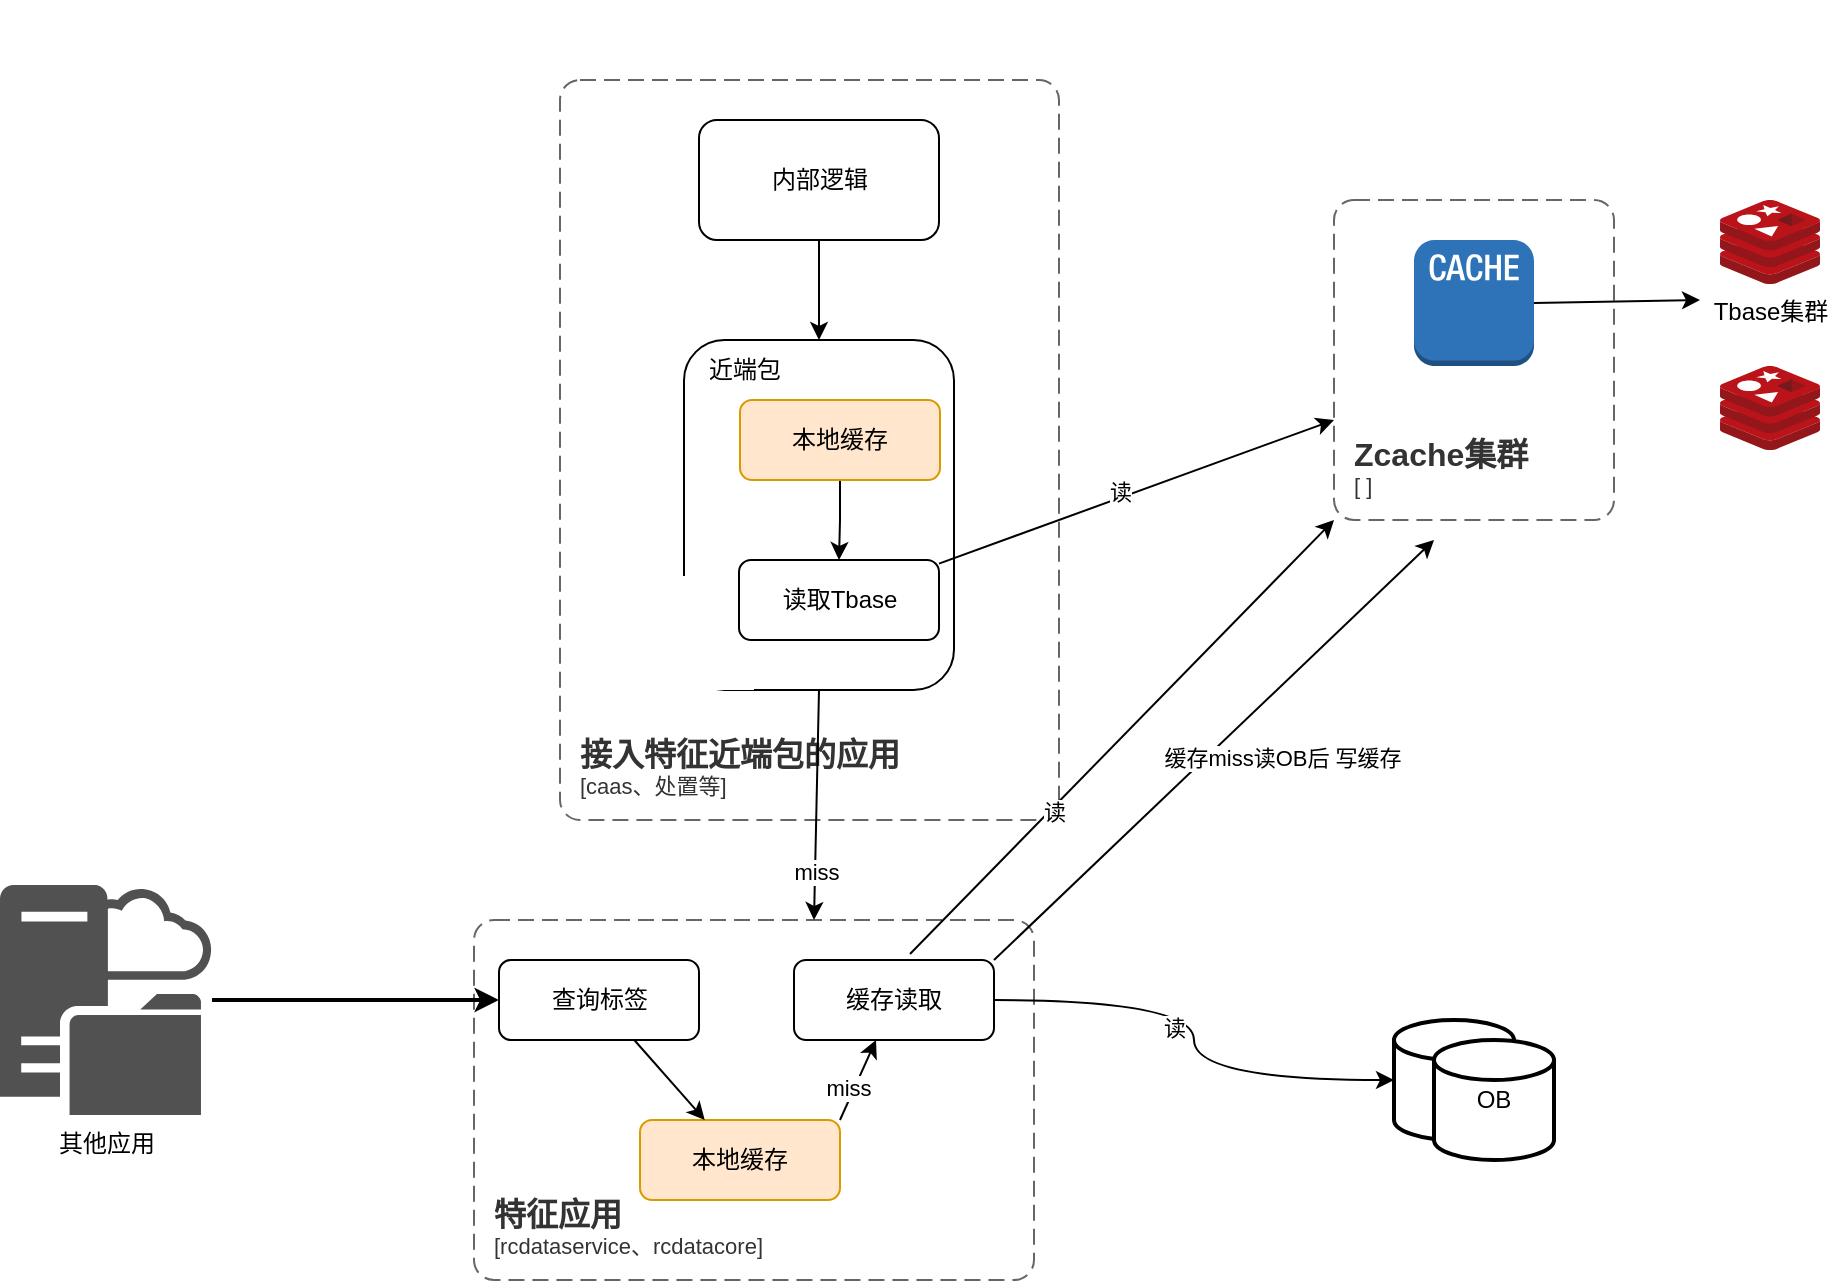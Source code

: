 <mxfile version="22.1.11" type="github">
  <diagram name="第 1 页" id="Ka0gu6g4MkIeOaY-7tnA">
    <mxGraphModel dx="2261" dy="761" grid="1" gridSize="10" guides="1" tooltips="1" connect="1" arrows="1" fold="1" page="1" pageScale="1" pageWidth="827" pageHeight="1169" math="0" shadow="0">
      <root>
        <mxCell id="0" />
        <mxCell id="1" parent="0" />
        <mxCell id="Q4t2JLVDIg3r-b49H8aY-1" value="" style="group" parent="1" vertex="1" connectable="0">
          <mxGeometry x="-150" y="60" width="917" height="640" as="geometry" />
        </mxCell>
        <object placeholders="1" c4Name="接入特征近端包的应用" label="&lt;font style=&quot;font-size: 16px&quot;&gt;&lt;b&gt;&lt;div style=&quot;text-align: left&quot;&gt;%c4Name%&lt;/div&gt;&lt;/b&gt;&lt;/font&gt;&lt;div style=&quot;text-align: left&quot;&gt;[%c4Application%]&lt;/div&gt;" c4Application="caas、处置等" id="xKt9iiCAsTmWtsSiSc3S-3">
          <mxCell style="rounded=1;fontSize=11;whiteSpace=wrap;html=1;dashed=1;arcSize=20;fillColor=none;strokeColor=#666666;fontColor=#333333;labelBackgroundColor=none;align=left;verticalAlign=bottom;labelBorderColor=none;spacingTop=0;spacing=10;dashPattern=8 4;metaEdit=1;rotatable=0;perimeter=rectanglePerimeter;noLabel=0;labelPadding=0;allowArrows=0;connectable=0;expand=0;recursiveResize=0;editable=1;pointerEvents=0;absoluteArcSize=1;points=[[0.25,0,0],[0.5,0,0],[0.75,0,0],[1,0.25,0],[1,0.5,0],[1,0.75,0],[0.75,1,0],[0.5,1,0],[0.25,1,0],[0,0.75,0],[0,0.5,0],[0,0.25,0]];" parent="Q4t2JLVDIg3r-b49H8aY-1" vertex="1">
            <mxGeometry x="280" y="40" width="249.5" height="370" as="geometry" />
          </mxCell>
        </object>
        <mxCell id="xKt9iiCAsTmWtsSiSc3S-4" value="内部逻辑" style="rounded=1;whiteSpace=wrap;html=1;" parent="Q4t2JLVDIg3r-b49H8aY-1" vertex="1">
          <mxGeometry x="349.5" y="60" width="120" height="60" as="geometry" />
        </mxCell>
        <mxCell id="xKt9iiCAsTmWtsSiSc3S-5" value="" style="rounded=1;whiteSpace=wrap;html=1;" parent="Q4t2JLVDIg3r-b49H8aY-1" vertex="1">
          <mxGeometry x="342" y="170" width="135" height="175" as="geometry" />
        </mxCell>
        <mxCell id="xKt9iiCAsTmWtsSiSc3S-8" style="edgeStyle=orthogonalEdgeStyle;rounded=0;orthogonalLoop=1;jettySize=auto;html=1;" parent="Q4t2JLVDIg3r-b49H8aY-1" source="xKt9iiCAsTmWtsSiSc3S-4" target="xKt9iiCAsTmWtsSiSc3S-5" edge="1">
          <mxGeometry relative="1" as="geometry" />
        </mxCell>
        <mxCell id="xKt9iiCAsTmWtsSiSc3S-2" value="" style="shape=image;html=1;verticalAlign=top;verticalLabelPosition=bottom;labelBackgroundColor=#ffffff;imageAspect=0;aspect=fixed;image=https://cdn3.iconfinder.com/data/icons/dompicon-glyph-file-format-2/256/file-jar-format-type-128.png;imageBackground=default;" parent="Q4t2JLVDIg3r-b49H8aY-1" vertex="1">
          <mxGeometry x="320" y="288" width="57" height="57" as="geometry" />
        </mxCell>
        <mxCell id="xKt9iiCAsTmWtsSiSc3S-28" style="rounded=0;orthogonalLoop=1;jettySize=auto;html=1;" parent="Q4t2JLVDIg3r-b49H8aY-1" source="xKt9iiCAsTmWtsSiSc3S-7" edge="1">
          <mxGeometry relative="1" as="geometry">
            <mxPoint x="667" y="210" as="targetPoint" />
          </mxGeometry>
        </mxCell>
        <mxCell id="gaPYlQ3sZuw7N69oZrH0-1" value="读" style="edgeLabel;html=1;align=center;verticalAlign=middle;resizable=0;points=[];" parent="xKt9iiCAsTmWtsSiSc3S-28" vertex="1" connectable="0">
          <mxGeometry x="-0.077" y="3" relative="1" as="geometry">
            <mxPoint as="offset" />
          </mxGeometry>
        </mxCell>
        <mxCell id="xKt9iiCAsTmWtsSiSc3S-7" value="读取Tbase" style="rounded=1;whiteSpace=wrap;html=1;" parent="Q4t2JLVDIg3r-b49H8aY-1" vertex="1">
          <mxGeometry x="369.5" y="280" width="100" height="40" as="geometry" />
        </mxCell>
        <object placeholders="1" c4Name="特征应用" label="&lt;font style=&quot;font-size: 16px&quot;&gt;&lt;b&gt;&lt;div style=&quot;text-align: left&quot;&gt;%c4Name%&lt;/div&gt;&lt;/b&gt;&lt;/font&gt;&lt;div style=&quot;text-align: left&quot;&gt;[%c4Application%]&lt;/div&gt;" c4Application="rcdataservice、rcdatacore" id="xKt9iiCAsTmWtsSiSc3S-12">
          <mxCell style="rounded=1;fontSize=11;whiteSpace=wrap;html=1;dashed=1;arcSize=20;fillColor=none;strokeColor=#666666;fontColor=#333333;labelBackgroundColor=none;align=left;verticalAlign=bottom;labelBorderColor=none;spacingTop=0;spacing=10;dashPattern=8 4;metaEdit=1;rotatable=0;perimeter=rectanglePerimeter;noLabel=0;labelPadding=0;allowArrows=0;connectable=0;expand=0;recursiveResize=0;editable=1;pointerEvents=0;absoluteArcSize=1;points=[[0.25,0,0],[0.5,0,0],[0.75,0,0],[1,0.25,0],[1,0.5,0],[1,0.75,0],[0.75,1,0],[0.5,1,0],[0.25,1,0],[0,0.75,0],[0,0.5,0],[0,0.25,0]];" parent="Q4t2JLVDIg3r-b49H8aY-1" vertex="1">
            <mxGeometry x="237" y="460" width="280" height="180" as="geometry" />
          </mxCell>
        </object>
        <mxCell id="xKt9iiCAsTmWtsSiSc3S-18" value="本地缓存" style="rounded=1;whiteSpace=wrap;html=1;fillColor=#ffe6cc;strokeColor=#d79b00;" parent="Q4t2JLVDIg3r-b49H8aY-1" vertex="1">
          <mxGeometry x="320" y="560" width="100" height="40" as="geometry" />
        </mxCell>
        <mxCell id="xKt9iiCAsTmWtsSiSc3S-34" style="rounded=0;orthogonalLoop=1;jettySize=auto;html=1;" parent="Q4t2JLVDIg3r-b49H8aY-1" source="xKt9iiCAsTmWtsSiSc3S-19" target="xKt9iiCAsTmWtsSiSc3S-18" edge="1">
          <mxGeometry relative="1" as="geometry" />
        </mxCell>
        <mxCell id="xKt9iiCAsTmWtsSiSc3S-19" value="查询标签" style="rounded=1;whiteSpace=wrap;html=1;" parent="Q4t2JLVDIg3r-b49H8aY-1" vertex="1">
          <mxGeometry x="249.5" y="480" width="100" height="40" as="geometry" />
        </mxCell>
        <mxCell id="xKt9iiCAsTmWtsSiSc3S-20" value="" style="group;" parent="Q4t2JLVDIg3r-b49H8aY-1" vertex="1" connectable="0">
          <mxGeometry x="667" y="100" width="250" height="164" as="geometry" />
        </mxCell>
        <object placeholders="1" c4Name="Zcache集群" label="&lt;font style=&quot;font-size: 16px&quot;&gt;&lt;b&gt;&lt;div style=&quot;text-align: left&quot;&gt;%c4Name%&lt;/div&gt;&lt;/b&gt;&lt;/font&gt;&lt;div style=&quot;text-align: left&quot;&gt;[%c4Application%]&lt;/div&gt;" c4Application=" " id="xKt9iiCAsTmWtsSiSc3S-15">
          <mxCell style="rounded=1;fontSize=11;whiteSpace=wrap;html=1;dashed=1;arcSize=20;fillColor=none;strokeColor=#666666;fontColor=#333333;labelBackgroundColor=none;align=left;verticalAlign=bottom;labelBorderColor=none;spacingTop=0;spacing=10;dashPattern=8 4;metaEdit=1;rotatable=0;perimeter=rectanglePerimeter;noLabel=0;labelPadding=0;allowArrows=0;connectable=0;expand=0;recursiveResize=0;editable=1;pointerEvents=0;absoluteArcSize=1;points=[[0.25,0,0],[0.5,0,0],[0.75,0,0],[1,0.25,0],[1,0.5,0],[1,0.75,0],[0.75,1,0],[0.5,1,0],[0.25,1,0],[0,0.75,0],[0,0.5,0],[0,0.25,0]];" parent="xKt9iiCAsTmWtsSiSc3S-20" vertex="1">
            <mxGeometry width="140" height="160" as="geometry" />
          </mxCell>
        </object>
        <mxCell id="DSGRwnxUd-N-HnWzD9iH-4" value="" style="outlineConnect=0;dashed=0;verticalLabelPosition=bottom;verticalAlign=top;align=center;html=1;shape=mxgraph.aws3.cache_node;fillColor=#2E73B8;gradientColor=none;" vertex="1" parent="xKt9iiCAsTmWtsSiSc3S-20">
          <mxGeometry x="40" y="20" width="60" height="63" as="geometry" />
        </mxCell>
        <mxCell id="DSGRwnxUd-N-HnWzD9iH-5" value="Tbase集群" style="image;sketch=0;aspect=fixed;html=1;points=[];align=center;fontSize=12;image=img/lib/mscae/Cache_Redis_Product.svg;" vertex="1" parent="xKt9iiCAsTmWtsSiSc3S-20">
          <mxGeometry x="193" width="50" height="42" as="geometry" />
        </mxCell>
        <mxCell id="DSGRwnxUd-N-HnWzD9iH-6" value="" style="image;sketch=0;aspect=fixed;html=1;points=[];align=center;fontSize=12;image=img/lib/mscae/Cache_Redis_Product.svg;" vertex="1" parent="xKt9iiCAsTmWtsSiSc3S-20">
          <mxGeometry x="193" y="83" width="50" height="42" as="geometry" />
        </mxCell>
        <mxCell id="xKt9iiCAsTmWtsSiSc3S-30" style="rounded=0;orthogonalLoop=1;jettySize=auto;html=1;exitX=1;exitY=0;exitDx=0;exitDy=0;" parent="Q4t2JLVDIg3r-b49H8aY-1" source="xKt9iiCAsTmWtsSiSc3S-35" edge="1">
          <mxGeometry relative="1" as="geometry">
            <mxPoint x="497" y="540" as="sourcePoint" />
            <mxPoint x="717" y="270" as="targetPoint" />
          </mxGeometry>
        </mxCell>
        <mxCell id="xKt9iiCAsTmWtsSiSc3S-41" value="缓存miss读OB后 写缓存" style="edgeLabel;html=1;align=center;verticalAlign=middle;resizable=0;points=[];" parent="xKt9iiCAsTmWtsSiSc3S-30" vertex="1" connectable="0">
          <mxGeometry x="0.127" y="-5" relative="1" as="geometry">
            <mxPoint x="16" y="14" as="offset" />
          </mxGeometry>
        </mxCell>
        <mxCell id="xKt9iiCAsTmWtsSiSc3S-25" value="" style="group" parent="Q4t2JLVDIg3r-b49H8aY-1" vertex="1" connectable="0">
          <mxGeometry x="697" y="510" width="80" height="70" as="geometry" />
        </mxCell>
        <mxCell id="xKt9iiCAsTmWtsSiSc3S-22" value="" style="strokeWidth=2;html=1;shape=mxgraph.flowchart.database;whiteSpace=wrap;" parent="xKt9iiCAsTmWtsSiSc3S-25" vertex="1">
          <mxGeometry width="60" height="60" as="geometry" />
        </mxCell>
        <mxCell id="xKt9iiCAsTmWtsSiSc3S-23" value="OB" style="strokeWidth=2;html=1;shape=mxgraph.flowchart.database;whiteSpace=wrap;" parent="xKt9iiCAsTmWtsSiSc3S-25" vertex="1">
          <mxGeometry x="20" y="10" width="60" height="60" as="geometry" />
        </mxCell>
        <mxCell id="xKt9iiCAsTmWtsSiSc3S-33" value="" style="edgeStyle=none;orthogonalLoop=1;jettySize=auto;html=1;rounded=0;exitX=0.5;exitY=1;exitDx=0;exitDy=0;" parent="Q4t2JLVDIg3r-b49H8aY-1" source="xKt9iiCAsTmWtsSiSc3S-5" edge="1">
          <mxGeometry width="100" relative="1" as="geometry">
            <mxPoint x="117" y="290" as="sourcePoint" />
            <mxPoint x="407" y="460" as="targetPoint" />
            <Array as="points" />
          </mxGeometry>
        </mxCell>
        <mxCell id="xKt9iiCAsTmWtsSiSc3S-38" value="miss" style="edgeLabel;html=1;align=center;verticalAlign=middle;resizable=0;points=[];" parent="xKt9iiCAsTmWtsSiSc3S-33" vertex="1" connectable="0">
          <mxGeometry x="0.576" relative="1" as="geometry">
            <mxPoint as="offset" />
          </mxGeometry>
        </mxCell>
        <mxCell id="xKt9iiCAsTmWtsSiSc3S-39" style="rounded=0;orthogonalLoop=1;jettySize=auto;html=1;exitX=0.58;exitY=-0.075;exitDx=0;exitDy=0;exitPerimeter=0;" parent="Q4t2JLVDIg3r-b49H8aY-1" source="xKt9iiCAsTmWtsSiSc3S-35" edge="1">
          <mxGeometry relative="1" as="geometry">
            <mxPoint x="667" y="260" as="targetPoint" />
          </mxGeometry>
        </mxCell>
        <mxCell id="xKt9iiCAsTmWtsSiSc3S-40" value="读" style="edgeLabel;html=1;align=center;verticalAlign=middle;resizable=0;points=[];" parent="xKt9iiCAsTmWtsSiSc3S-39" vertex="1" connectable="0">
          <mxGeometry x="-0.335" y="-1" relative="1" as="geometry">
            <mxPoint as="offset" />
          </mxGeometry>
        </mxCell>
        <mxCell id="xKt9iiCAsTmWtsSiSc3S-43" style="edgeStyle=orthogonalEdgeStyle;rounded=0;orthogonalLoop=1;jettySize=auto;html=1;curved=1;" parent="Q4t2JLVDIg3r-b49H8aY-1" source="xKt9iiCAsTmWtsSiSc3S-35" target="xKt9iiCAsTmWtsSiSc3S-22" edge="1">
          <mxGeometry relative="1" as="geometry" />
        </mxCell>
        <mxCell id="xKt9iiCAsTmWtsSiSc3S-44" value="读" style="edgeLabel;html=1;align=center;verticalAlign=middle;resizable=0;points=[];" parent="xKt9iiCAsTmWtsSiSc3S-43" vertex="1" connectable="0">
          <mxGeometry x="-0.056" y="-10" relative="1" as="geometry">
            <mxPoint as="offset" />
          </mxGeometry>
        </mxCell>
        <mxCell id="xKt9iiCAsTmWtsSiSc3S-35" value="缓存读取" style="rounded=1;whiteSpace=wrap;html=1;" parent="Q4t2JLVDIg3r-b49H8aY-1" vertex="1">
          <mxGeometry x="397" y="480" width="100" height="40" as="geometry" />
        </mxCell>
        <mxCell id="xKt9iiCAsTmWtsSiSc3S-36" style="rounded=0;orthogonalLoop=1;jettySize=auto;html=1;exitX=1;exitY=0;exitDx=0;exitDy=0;" parent="Q4t2JLVDIg3r-b49H8aY-1" source="xKt9iiCAsTmWtsSiSc3S-18" target="xKt9iiCAsTmWtsSiSc3S-35" edge="1">
          <mxGeometry relative="1" as="geometry" />
        </mxCell>
        <mxCell id="xKt9iiCAsTmWtsSiSc3S-37" value="miss" style="edgeLabel;html=1;align=center;verticalAlign=middle;resizable=0;points=[];" parent="xKt9iiCAsTmWtsSiSc3S-36" vertex="1" connectable="0">
          <mxGeometry x="-0.274" y="3" relative="1" as="geometry">
            <mxPoint as="offset" />
          </mxGeometry>
        </mxCell>
        <mxCell id="xKt9iiCAsTmWtsSiSc3S-46" style="edgeStyle=orthogonalEdgeStyle;rounded=0;orthogonalLoop=1;jettySize=auto;html=1;strokeWidth=2;" parent="Q4t2JLVDIg3r-b49H8aY-1" source="xKt9iiCAsTmWtsSiSc3S-45" target="xKt9iiCAsTmWtsSiSc3S-19" edge="1">
          <mxGeometry relative="1" as="geometry" />
        </mxCell>
        <mxCell id="xKt9iiCAsTmWtsSiSc3S-45" value="其他应用" style="sketch=0;pointerEvents=1;shadow=0;dashed=0;html=1;strokeColor=none;labelPosition=center;verticalLabelPosition=bottom;verticalAlign=top;align=center;fillColor=#515151;shape=mxgraph.mscae.system_center.cloud_distribution_point" parent="Q4t2JLVDIg3r-b49H8aY-1" vertex="1">
          <mxGeometry y="442.5" width="106" height="115" as="geometry" />
        </mxCell>
        <mxCell id="DSGRwnxUd-N-HnWzD9iH-2" style="edgeStyle=orthogonalEdgeStyle;rounded=0;orthogonalLoop=1;jettySize=auto;html=1;" edge="1" parent="Q4t2JLVDIg3r-b49H8aY-1" source="DSGRwnxUd-N-HnWzD9iH-1" target="xKt9iiCAsTmWtsSiSc3S-7">
          <mxGeometry relative="1" as="geometry" />
        </mxCell>
        <mxCell id="DSGRwnxUd-N-HnWzD9iH-1" value="本地缓存" style="rounded=1;whiteSpace=wrap;html=1;fillColor=#ffe6cc;strokeColor=#d79b00;" vertex="1" parent="Q4t2JLVDIg3r-b49H8aY-1">
          <mxGeometry x="370" y="200" width="100" height="40" as="geometry" />
        </mxCell>
        <mxCell id="DSGRwnxUd-N-HnWzD9iH-3" value="近端包" style="text;html=1;align=center;verticalAlign=middle;resizable=0;points=[];autosize=1;strokeColor=none;fillColor=none;" vertex="1" parent="Q4t2JLVDIg3r-b49H8aY-1">
          <mxGeometry x="342" y="170" width="60" height="30" as="geometry" />
        </mxCell>
        <mxCell id="DSGRwnxUd-N-HnWzD9iH-7" value="" style="edgeStyle=none;orthogonalLoop=1;jettySize=auto;html=1;rounded=0;exitX=1;exitY=0.5;exitDx=0;exitDy=0;exitPerimeter=0;" edge="1" parent="1" source="DSGRwnxUd-N-HnWzD9iH-4">
          <mxGeometry width="100" relative="1" as="geometry">
            <mxPoint x="540" y="120" as="sourcePoint" />
            <mxPoint x="700" y="210" as="targetPoint" />
            <Array as="points" />
          </mxGeometry>
        </mxCell>
      </root>
    </mxGraphModel>
  </diagram>
</mxfile>
